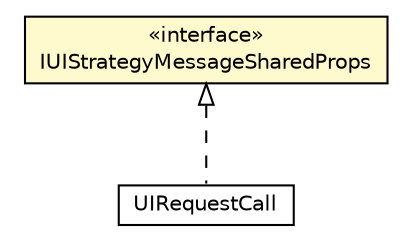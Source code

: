 #!/usr/local/bin/dot
#
# Class diagram 
# Generated by UMLGraph version R5_6-24-gf6e263 (http://www.umlgraph.org/)
#

digraph G {
	edge [fontname="Helvetica",fontsize=10,labelfontname="Helvetica",labelfontsize=10];
	node [fontname="Helvetica",fontsize=10,shape=plaintext];
	nodesep=0.25;
	ranksep=0.5;
	// org.universAAL.middleware.ui.impl.UIStrategyCaller.UIRequestCall
	c258330 [label=<<table title="org.universAAL.middleware.ui.impl.UIStrategyCaller.UIRequestCall" border="0" cellborder="1" cellspacing="0" cellpadding="2" port="p" href="./UIStrategyCaller.UIRequestCall.html">
		<tr><td><table border="0" cellspacing="0" cellpadding="1">
<tr><td align="center" balign="center"> UIRequestCall </td></tr>
		</table></td></tr>
		</table>>, URL="./UIStrategyCaller.UIRequestCall.html", fontname="Helvetica", fontcolor="black", fontsize=10.0];
	// org.universAAL.middleware.ui.impl.IUIStrategyMessageSharedProps
	c258334 [label=<<table title="org.universAAL.middleware.ui.impl.IUIStrategyMessageSharedProps" border="0" cellborder="1" cellspacing="0" cellpadding="2" port="p" bgcolor="lemonChiffon" href="./IUIStrategyMessageSharedProps.html">
		<tr><td><table border="0" cellspacing="0" cellpadding="1">
<tr><td align="center" balign="center"> &#171;interface&#187; </td></tr>
<tr><td align="center" balign="center"> IUIStrategyMessageSharedProps </td></tr>
		</table></td></tr>
		</table>>, URL="./IUIStrategyMessageSharedProps.html", fontname="Helvetica", fontcolor="black", fontsize=10.0];
	//org.universAAL.middleware.ui.impl.UIStrategyCaller.UIRequestCall implements org.universAAL.middleware.ui.impl.IUIStrategyMessageSharedProps
	c258334:p -> c258330:p [dir=back,arrowtail=empty,style=dashed];
}

